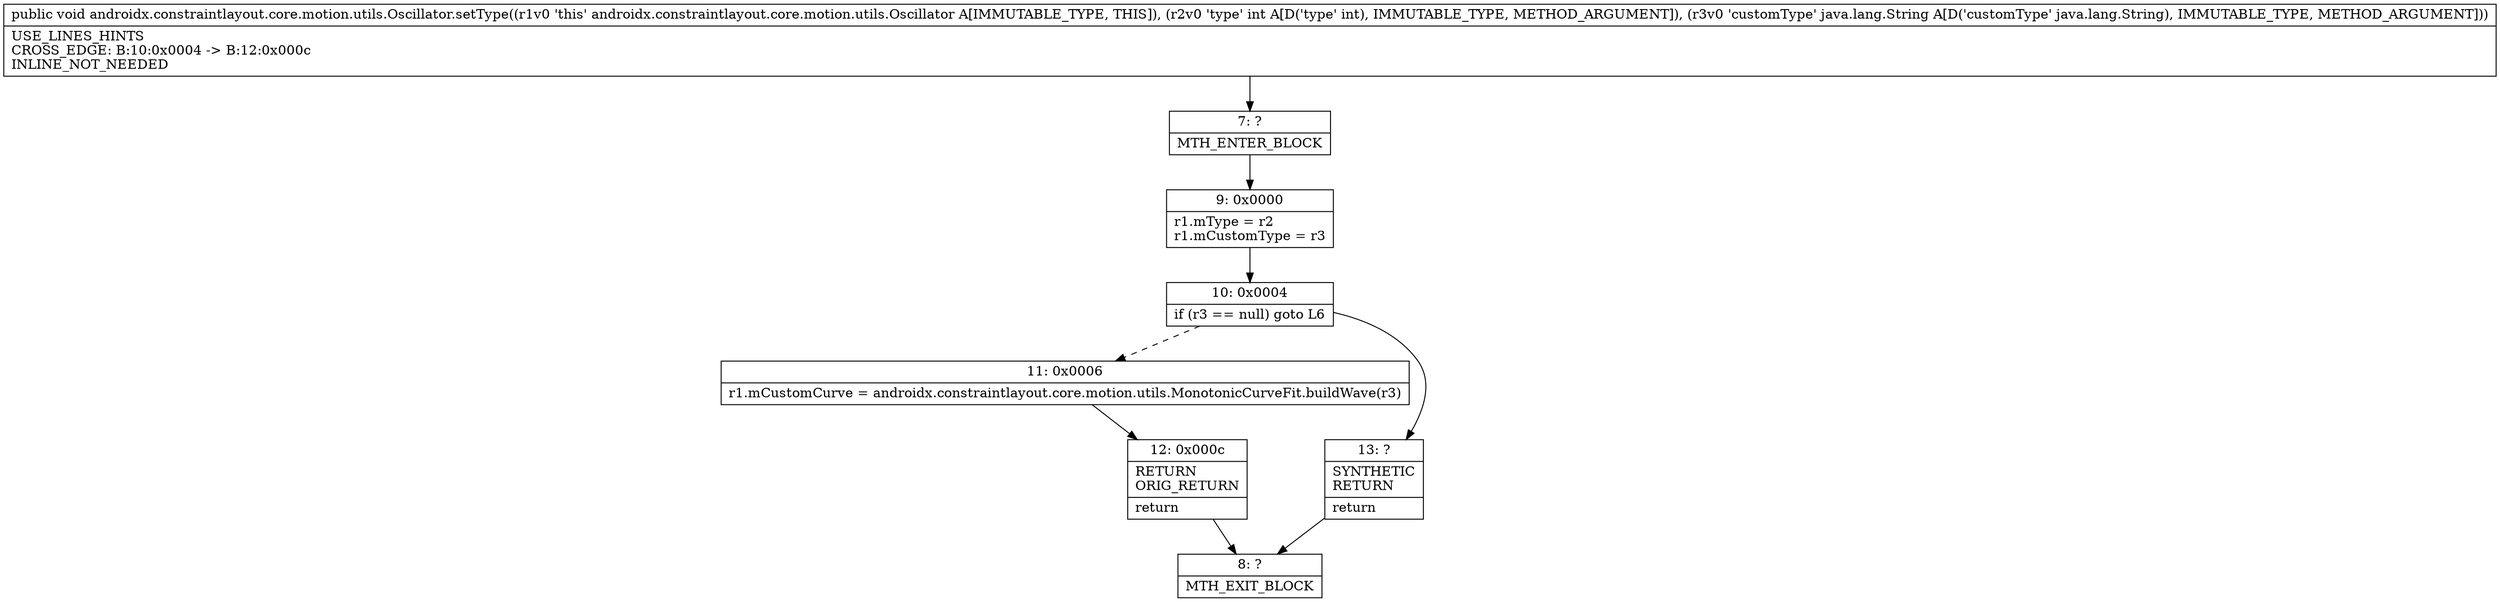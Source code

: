 digraph "CFG forandroidx.constraintlayout.core.motion.utils.Oscillator.setType(ILjava\/lang\/String;)V" {
Node_7 [shape=record,label="{7\:\ ?|MTH_ENTER_BLOCK\l}"];
Node_9 [shape=record,label="{9\:\ 0x0000|r1.mType = r2\lr1.mCustomType = r3\l}"];
Node_10 [shape=record,label="{10\:\ 0x0004|if (r3 == null) goto L6\l}"];
Node_11 [shape=record,label="{11\:\ 0x0006|r1.mCustomCurve = androidx.constraintlayout.core.motion.utils.MonotonicCurveFit.buildWave(r3)\l}"];
Node_12 [shape=record,label="{12\:\ 0x000c|RETURN\lORIG_RETURN\l|return\l}"];
Node_8 [shape=record,label="{8\:\ ?|MTH_EXIT_BLOCK\l}"];
Node_13 [shape=record,label="{13\:\ ?|SYNTHETIC\lRETURN\l|return\l}"];
MethodNode[shape=record,label="{public void androidx.constraintlayout.core.motion.utils.Oscillator.setType((r1v0 'this' androidx.constraintlayout.core.motion.utils.Oscillator A[IMMUTABLE_TYPE, THIS]), (r2v0 'type' int A[D('type' int), IMMUTABLE_TYPE, METHOD_ARGUMENT]), (r3v0 'customType' java.lang.String A[D('customType' java.lang.String), IMMUTABLE_TYPE, METHOD_ARGUMENT]))  | USE_LINES_HINTS\lCROSS_EDGE: B:10:0x0004 \-\> B:12:0x000c\lINLINE_NOT_NEEDED\l}"];
MethodNode -> Node_7;Node_7 -> Node_9;
Node_9 -> Node_10;
Node_10 -> Node_11[style=dashed];
Node_10 -> Node_13;
Node_11 -> Node_12;
Node_12 -> Node_8;
Node_13 -> Node_8;
}

